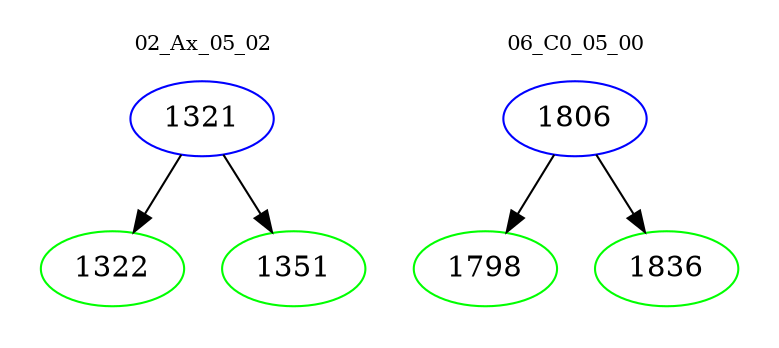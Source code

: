 digraph{
subgraph cluster_0 {
color = white
label = "02_Ax_05_02";
fontsize=10;
T0_1321 [label="1321", color="blue"]
T0_1321 -> T0_1322 [color="black"]
T0_1322 [label="1322", color="green"]
T0_1321 -> T0_1351 [color="black"]
T0_1351 [label="1351", color="green"]
}
subgraph cluster_1 {
color = white
label = "06_C0_05_00";
fontsize=10;
T1_1806 [label="1806", color="blue"]
T1_1806 -> T1_1798 [color="black"]
T1_1798 [label="1798", color="green"]
T1_1806 -> T1_1836 [color="black"]
T1_1836 [label="1836", color="green"]
}
}
